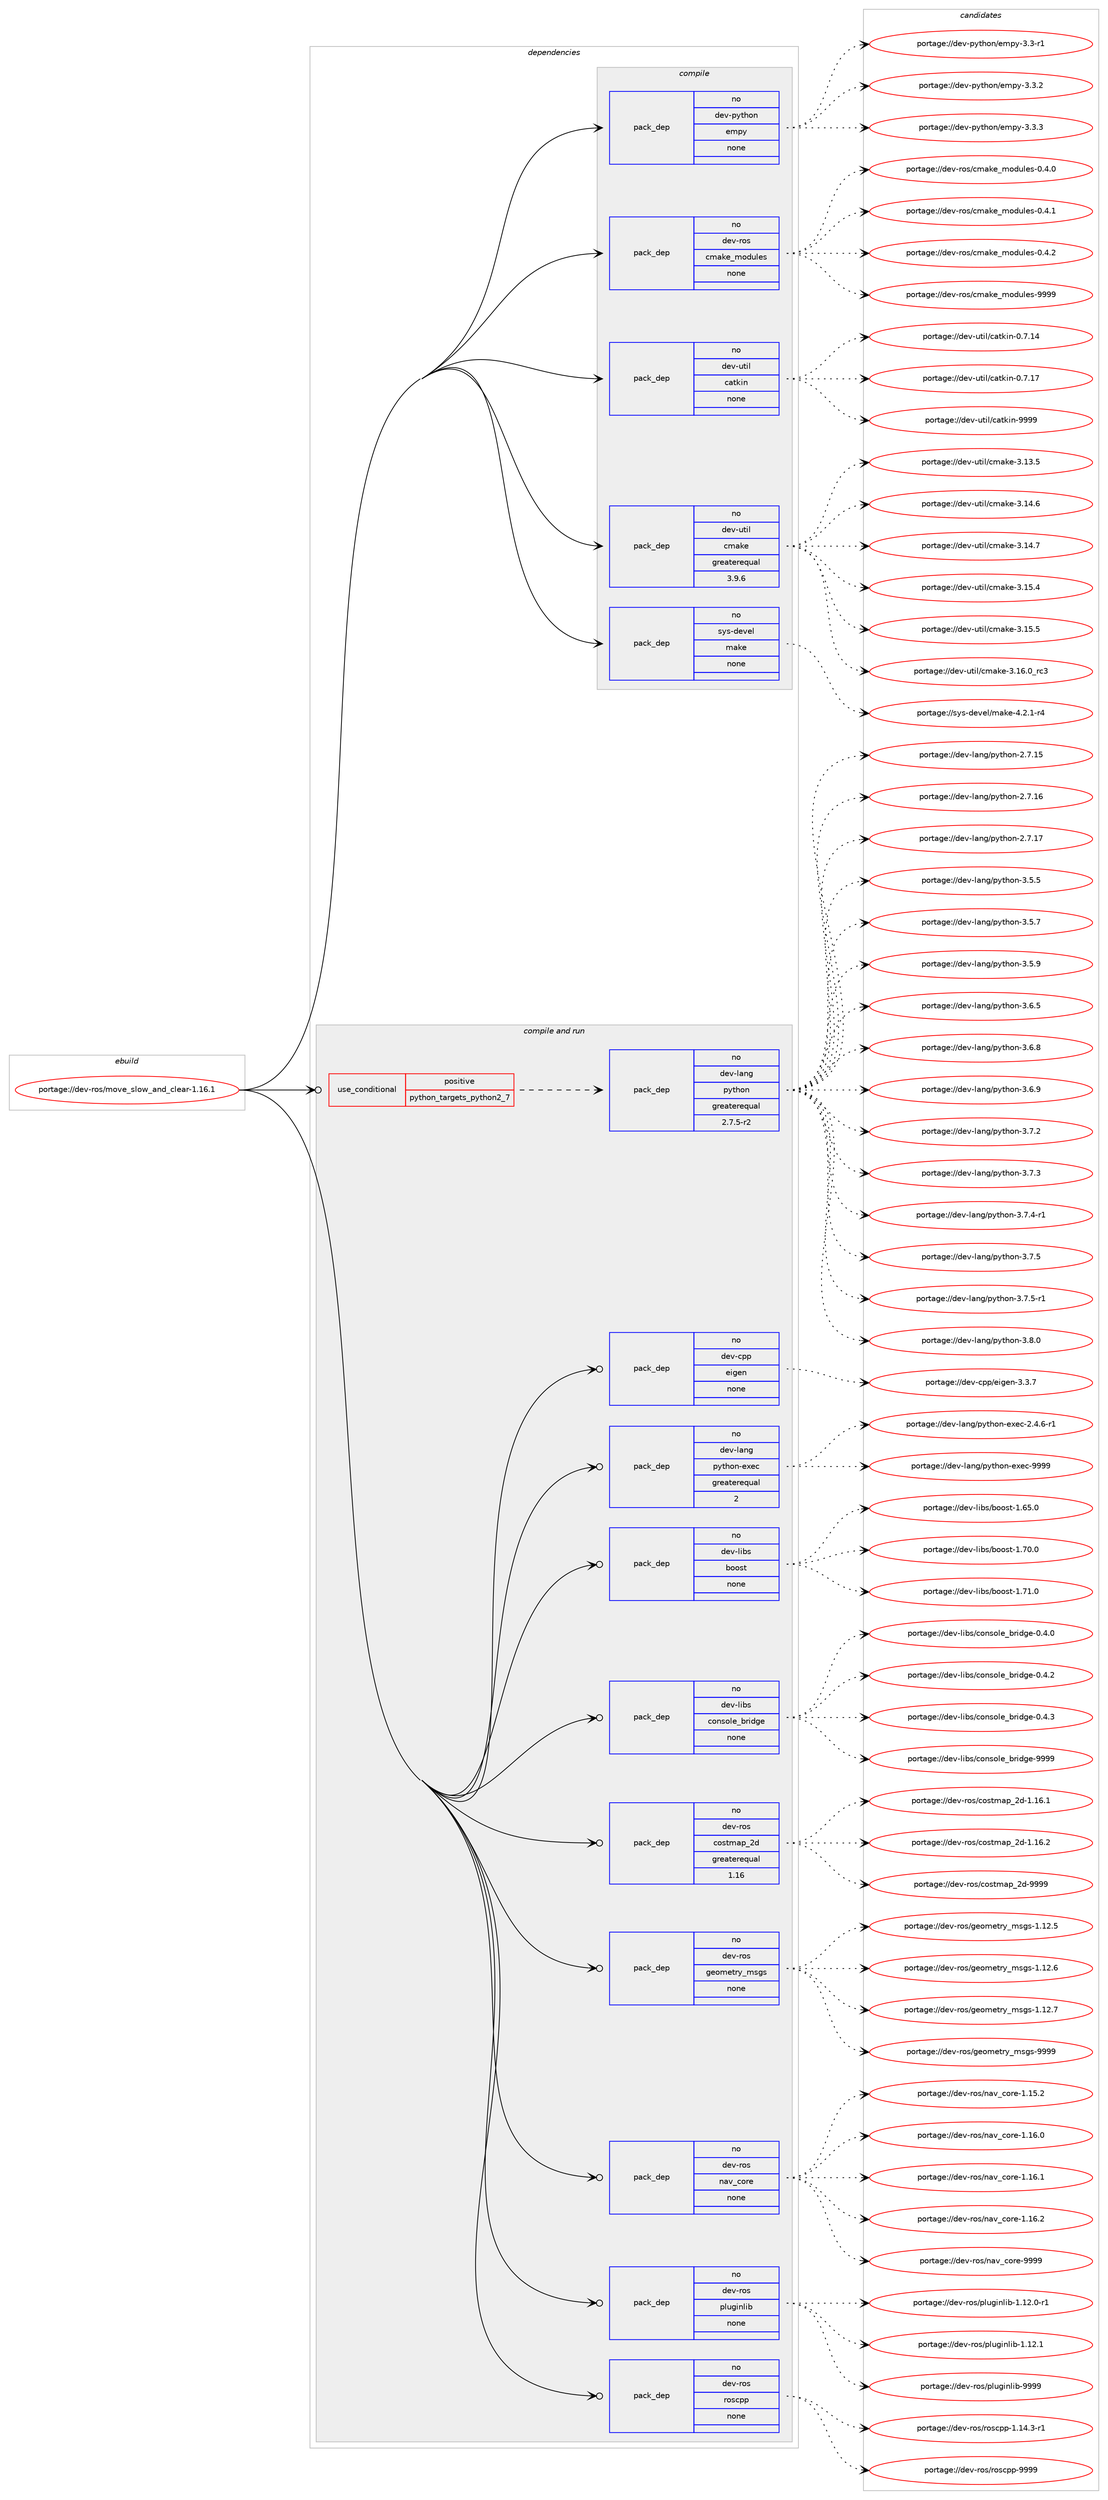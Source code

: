 digraph prolog {

# *************
# Graph options
# *************

newrank=true;
concentrate=true;
compound=true;
graph [rankdir=LR,fontname=Helvetica,fontsize=10,ranksep=1.5];#, ranksep=2.5, nodesep=0.2];
edge  [arrowhead=vee];
node  [fontname=Helvetica,fontsize=10];

# **********
# The ebuild
# **********

subgraph cluster_leftcol {
color=gray;
rank=same;
label=<<i>ebuild</i>>;
id [label="portage://dev-ros/move_slow_and_clear-1.16.1", color=red, width=4, href="../dev-ros/move_slow_and_clear-1.16.1.svg"];
}

# ****************
# The dependencies
# ****************

subgraph cluster_midcol {
color=gray;
label=<<i>dependencies</i>>;
subgraph cluster_compile {
fillcolor="#eeeeee";
style=filled;
label=<<i>compile</i>>;
subgraph pack144894 {
dependency191472 [label=<<TABLE BORDER="0" CELLBORDER="1" CELLSPACING="0" CELLPADDING="4" WIDTH="220"><TR><TD ROWSPAN="6" CELLPADDING="30">pack_dep</TD></TR><TR><TD WIDTH="110">no</TD></TR><TR><TD>dev-python</TD></TR><TR><TD>empy</TD></TR><TR><TD>none</TD></TR><TR><TD></TD></TR></TABLE>>, shape=none, color=blue];
}
id:e -> dependency191472:w [weight=20,style="solid",arrowhead="vee"];
subgraph pack144895 {
dependency191473 [label=<<TABLE BORDER="0" CELLBORDER="1" CELLSPACING="0" CELLPADDING="4" WIDTH="220"><TR><TD ROWSPAN="6" CELLPADDING="30">pack_dep</TD></TR><TR><TD WIDTH="110">no</TD></TR><TR><TD>dev-ros</TD></TR><TR><TD>cmake_modules</TD></TR><TR><TD>none</TD></TR><TR><TD></TD></TR></TABLE>>, shape=none, color=blue];
}
id:e -> dependency191473:w [weight=20,style="solid",arrowhead="vee"];
subgraph pack144896 {
dependency191474 [label=<<TABLE BORDER="0" CELLBORDER="1" CELLSPACING="0" CELLPADDING="4" WIDTH="220"><TR><TD ROWSPAN="6" CELLPADDING="30">pack_dep</TD></TR><TR><TD WIDTH="110">no</TD></TR><TR><TD>dev-util</TD></TR><TR><TD>catkin</TD></TR><TR><TD>none</TD></TR><TR><TD></TD></TR></TABLE>>, shape=none, color=blue];
}
id:e -> dependency191474:w [weight=20,style="solid",arrowhead="vee"];
subgraph pack144897 {
dependency191475 [label=<<TABLE BORDER="0" CELLBORDER="1" CELLSPACING="0" CELLPADDING="4" WIDTH="220"><TR><TD ROWSPAN="6" CELLPADDING="30">pack_dep</TD></TR><TR><TD WIDTH="110">no</TD></TR><TR><TD>dev-util</TD></TR><TR><TD>cmake</TD></TR><TR><TD>greaterequal</TD></TR><TR><TD>3.9.6</TD></TR></TABLE>>, shape=none, color=blue];
}
id:e -> dependency191475:w [weight=20,style="solid",arrowhead="vee"];
subgraph pack144898 {
dependency191476 [label=<<TABLE BORDER="0" CELLBORDER="1" CELLSPACING="0" CELLPADDING="4" WIDTH="220"><TR><TD ROWSPAN="6" CELLPADDING="30">pack_dep</TD></TR><TR><TD WIDTH="110">no</TD></TR><TR><TD>sys-devel</TD></TR><TR><TD>make</TD></TR><TR><TD>none</TD></TR><TR><TD></TD></TR></TABLE>>, shape=none, color=blue];
}
id:e -> dependency191476:w [weight=20,style="solid",arrowhead="vee"];
}
subgraph cluster_compileandrun {
fillcolor="#eeeeee";
style=filled;
label=<<i>compile and run</i>>;
subgraph cond43150 {
dependency191477 [label=<<TABLE BORDER="0" CELLBORDER="1" CELLSPACING="0" CELLPADDING="4"><TR><TD ROWSPAN="3" CELLPADDING="10">use_conditional</TD></TR><TR><TD>positive</TD></TR><TR><TD>python_targets_python2_7</TD></TR></TABLE>>, shape=none, color=red];
subgraph pack144899 {
dependency191478 [label=<<TABLE BORDER="0" CELLBORDER="1" CELLSPACING="0" CELLPADDING="4" WIDTH="220"><TR><TD ROWSPAN="6" CELLPADDING="30">pack_dep</TD></TR><TR><TD WIDTH="110">no</TD></TR><TR><TD>dev-lang</TD></TR><TR><TD>python</TD></TR><TR><TD>greaterequal</TD></TR><TR><TD>2.7.5-r2</TD></TR></TABLE>>, shape=none, color=blue];
}
dependency191477:e -> dependency191478:w [weight=20,style="dashed",arrowhead="vee"];
}
id:e -> dependency191477:w [weight=20,style="solid",arrowhead="odotvee"];
subgraph pack144900 {
dependency191479 [label=<<TABLE BORDER="0" CELLBORDER="1" CELLSPACING="0" CELLPADDING="4" WIDTH="220"><TR><TD ROWSPAN="6" CELLPADDING="30">pack_dep</TD></TR><TR><TD WIDTH="110">no</TD></TR><TR><TD>dev-cpp</TD></TR><TR><TD>eigen</TD></TR><TR><TD>none</TD></TR><TR><TD></TD></TR></TABLE>>, shape=none, color=blue];
}
id:e -> dependency191479:w [weight=20,style="solid",arrowhead="odotvee"];
subgraph pack144901 {
dependency191480 [label=<<TABLE BORDER="0" CELLBORDER="1" CELLSPACING="0" CELLPADDING="4" WIDTH="220"><TR><TD ROWSPAN="6" CELLPADDING="30">pack_dep</TD></TR><TR><TD WIDTH="110">no</TD></TR><TR><TD>dev-lang</TD></TR><TR><TD>python-exec</TD></TR><TR><TD>greaterequal</TD></TR><TR><TD>2</TD></TR></TABLE>>, shape=none, color=blue];
}
id:e -> dependency191480:w [weight=20,style="solid",arrowhead="odotvee"];
subgraph pack144902 {
dependency191481 [label=<<TABLE BORDER="0" CELLBORDER="1" CELLSPACING="0" CELLPADDING="4" WIDTH="220"><TR><TD ROWSPAN="6" CELLPADDING="30">pack_dep</TD></TR><TR><TD WIDTH="110">no</TD></TR><TR><TD>dev-libs</TD></TR><TR><TD>boost</TD></TR><TR><TD>none</TD></TR><TR><TD></TD></TR></TABLE>>, shape=none, color=blue];
}
id:e -> dependency191481:w [weight=20,style="solid",arrowhead="odotvee"];
subgraph pack144903 {
dependency191482 [label=<<TABLE BORDER="0" CELLBORDER="1" CELLSPACING="0" CELLPADDING="4" WIDTH="220"><TR><TD ROWSPAN="6" CELLPADDING="30">pack_dep</TD></TR><TR><TD WIDTH="110">no</TD></TR><TR><TD>dev-libs</TD></TR><TR><TD>console_bridge</TD></TR><TR><TD>none</TD></TR><TR><TD></TD></TR></TABLE>>, shape=none, color=blue];
}
id:e -> dependency191482:w [weight=20,style="solid",arrowhead="odotvee"];
subgraph pack144904 {
dependency191483 [label=<<TABLE BORDER="0" CELLBORDER="1" CELLSPACING="0" CELLPADDING="4" WIDTH="220"><TR><TD ROWSPAN="6" CELLPADDING="30">pack_dep</TD></TR><TR><TD WIDTH="110">no</TD></TR><TR><TD>dev-ros</TD></TR><TR><TD>costmap_2d</TD></TR><TR><TD>greaterequal</TD></TR><TR><TD>1.16</TD></TR></TABLE>>, shape=none, color=blue];
}
id:e -> dependency191483:w [weight=20,style="solid",arrowhead="odotvee"];
subgraph pack144905 {
dependency191484 [label=<<TABLE BORDER="0" CELLBORDER="1" CELLSPACING="0" CELLPADDING="4" WIDTH="220"><TR><TD ROWSPAN="6" CELLPADDING="30">pack_dep</TD></TR><TR><TD WIDTH="110">no</TD></TR><TR><TD>dev-ros</TD></TR><TR><TD>geometry_msgs</TD></TR><TR><TD>none</TD></TR><TR><TD></TD></TR></TABLE>>, shape=none, color=blue];
}
id:e -> dependency191484:w [weight=20,style="solid",arrowhead="odotvee"];
subgraph pack144906 {
dependency191485 [label=<<TABLE BORDER="0" CELLBORDER="1" CELLSPACING="0" CELLPADDING="4" WIDTH="220"><TR><TD ROWSPAN="6" CELLPADDING="30">pack_dep</TD></TR><TR><TD WIDTH="110">no</TD></TR><TR><TD>dev-ros</TD></TR><TR><TD>nav_core</TD></TR><TR><TD>none</TD></TR><TR><TD></TD></TR></TABLE>>, shape=none, color=blue];
}
id:e -> dependency191485:w [weight=20,style="solid",arrowhead="odotvee"];
subgraph pack144907 {
dependency191486 [label=<<TABLE BORDER="0" CELLBORDER="1" CELLSPACING="0" CELLPADDING="4" WIDTH="220"><TR><TD ROWSPAN="6" CELLPADDING="30">pack_dep</TD></TR><TR><TD WIDTH="110">no</TD></TR><TR><TD>dev-ros</TD></TR><TR><TD>pluginlib</TD></TR><TR><TD>none</TD></TR><TR><TD></TD></TR></TABLE>>, shape=none, color=blue];
}
id:e -> dependency191486:w [weight=20,style="solid",arrowhead="odotvee"];
subgraph pack144908 {
dependency191487 [label=<<TABLE BORDER="0" CELLBORDER="1" CELLSPACING="0" CELLPADDING="4" WIDTH="220"><TR><TD ROWSPAN="6" CELLPADDING="30">pack_dep</TD></TR><TR><TD WIDTH="110">no</TD></TR><TR><TD>dev-ros</TD></TR><TR><TD>roscpp</TD></TR><TR><TD>none</TD></TR><TR><TD></TD></TR></TABLE>>, shape=none, color=blue];
}
id:e -> dependency191487:w [weight=20,style="solid",arrowhead="odotvee"];
}
subgraph cluster_run {
fillcolor="#eeeeee";
style=filled;
label=<<i>run</i>>;
}
}

# **************
# The candidates
# **************

subgraph cluster_choices {
rank=same;
color=gray;
label=<<i>candidates</i>>;

subgraph choice144894 {
color=black;
nodesep=1;
choiceportage1001011184511212111610411111047101109112121455146514511449 [label="portage://dev-python/empy-3.3-r1", color=red, width=4,href="../dev-python/empy-3.3-r1.svg"];
choiceportage1001011184511212111610411111047101109112121455146514650 [label="portage://dev-python/empy-3.3.2", color=red, width=4,href="../dev-python/empy-3.3.2.svg"];
choiceportage1001011184511212111610411111047101109112121455146514651 [label="portage://dev-python/empy-3.3.3", color=red, width=4,href="../dev-python/empy-3.3.3.svg"];
dependency191472:e -> choiceportage1001011184511212111610411111047101109112121455146514511449:w [style=dotted,weight="100"];
dependency191472:e -> choiceportage1001011184511212111610411111047101109112121455146514650:w [style=dotted,weight="100"];
dependency191472:e -> choiceportage1001011184511212111610411111047101109112121455146514651:w [style=dotted,weight="100"];
}
subgraph choice144895 {
color=black;
nodesep=1;
choiceportage1001011184511411111547991099710710195109111100117108101115454846524648 [label="portage://dev-ros/cmake_modules-0.4.0", color=red, width=4,href="../dev-ros/cmake_modules-0.4.0.svg"];
choiceportage1001011184511411111547991099710710195109111100117108101115454846524649 [label="portage://dev-ros/cmake_modules-0.4.1", color=red, width=4,href="../dev-ros/cmake_modules-0.4.1.svg"];
choiceportage1001011184511411111547991099710710195109111100117108101115454846524650 [label="portage://dev-ros/cmake_modules-0.4.2", color=red, width=4,href="../dev-ros/cmake_modules-0.4.2.svg"];
choiceportage10010111845114111115479910997107101951091111001171081011154557575757 [label="portage://dev-ros/cmake_modules-9999", color=red, width=4,href="../dev-ros/cmake_modules-9999.svg"];
dependency191473:e -> choiceportage1001011184511411111547991099710710195109111100117108101115454846524648:w [style=dotted,weight="100"];
dependency191473:e -> choiceportage1001011184511411111547991099710710195109111100117108101115454846524649:w [style=dotted,weight="100"];
dependency191473:e -> choiceportage1001011184511411111547991099710710195109111100117108101115454846524650:w [style=dotted,weight="100"];
dependency191473:e -> choiceportage10010111845114111115479910997107101951091111001171081011154557575757:w [style=dotted,weight="100"];
}
subgraph choice144896 {
color=black;
nodesep=1;
choiceportage1001011184511711610510847999711610710511045484655464952 [label="portage://dev-util/catkin-0.7.14", color=red, width=4,href="../dev-util/catkin-0.7.14.svg"];
choiceportage1001011184511711610510847999711610710511045484655464955 [label="portage://dev-util/catkin-0.7.17", color=red, width=4,href="../dev-util/catkin-0.7.17.svg"];
choiceportage100101118451171161051084799971161071051104557575757 [label="portage://dev-util/catkin-9999", color=red, width=4,href="../dev-util/catkin-9999.svg"];
dependency191474:e -> choiceportage1001011184511711610510847999711610710511045484655464952:w [style=dotted,weight="100"];
dependency191474:e -> choiceportage1001011184511711610510847999711610710511045484655464955:w [style=dotted,weight="100"];
dependency191474:e -> choiceportage100101118451171161051084799971161071051104557575757:w [style=dotted,weight="100"];
}
subgraph choice144897 {
color=black;
nodesep=1;
choiceportage1001011184511711610510847991099710710145514649514653 [label="portage://dev-util/cmake-3.13.5", color=red, width=4,href="../dev-util/cmake-3.13.5.svg"];
choiceportage1001011184511711610510847991099710710145514649524654 [label="portage://dev-util/cmake-3.14.6", color=red, width=4,href="../dev-util/cmake-3.14.6.svg"];
choiceportage1001011184511711610510847991099710710145514649524655 [label="portage://dev-util/cmake-3.14.7", color=red, width=4,href="../dev-util/cmake-3.14.7.svg"];
choiceportage1001011184511711610510847991099710710145514649534652 [label="portage://dev-util/cmake-3.15.4", color=red, width=4,href="../dev-util/cmake-3.15.4.svg"];
choiceportage1001011184511711610510847991099710710145514649534653 [label="portage://dev-util/cmake-3.15.5", color=red, width=4,href="../dev-util/cmake-3.15.5.svg"];
choiceportage1001011184511711610510847991099710710145514649544648951149951 [label="portage://dev-util/cmake-3.16.0_rc3", color=red, width=4,href="../dev-util/cmake-3.16.0_rc3.svg"];
dependency191475:e -> choiceportage1001011184511711610510847991099710710145514649514653:w [style=dotted,weight="100"];
dependency191475:e -> choiceportage1001011184511711610510847991099710710145514649524654:w [style=dotted,weight="100"];
dependency191475:e -> choiceportage1001011184511711610510847991099710710145514649524655:w [style=dotted,weight="100"];
dependency191475:e -> choiceportage1001011184511711610510847991099710710145514649534652:w [style=dotted,weight="100"];
dependency191475:e -> choiceportage1001011184511711610510847991099710710145514649534653:w [style=dotted,weight="100"];
dependency191475:e -> choiceportage1001011184511711610510847991099710710145514649544648951149951:w [style=dotted,weight="100"];
}
subgraph choice144898 {
color=black;
nodesep=1;
choiceportage1151211154510010111810110847109971071014552465046494511452 [label="portage://sys-devel/make-4.2.1-r4", color=red, width=4,href="../sys-devel/make-4.2.1-r4.svg"];
dependency191476:e -> choiceportage1151211154510010111810110847109971071014552465046494511452:w [style=dotted,weight="100"];
}
subgraph choice144899 {
color=black;
nodesep=1;
choiceportage10010111845108971101034711212111610411111045504655464953 [label="portage://dev-lang/python-2.7.15", color=red, width=4,href="../dev-lang/python-2.7.15.svg"];
choiceportage10010111845108971101034711212111610411111045504655464954 [label="portage://dev-lang/python-2.7.16", color=red, width=4,href="../dev-lang/python-2.7.16.svg"];
choiceportage10010111845108971101034711212111610411111045504655464955 [label="portage://dev-lang/python-2.7.17", color=red, width=4,href="../dev-lang/python-2.7.17.svg"];
choiceportage100101118451089711010347112121116104111110455146534653 [label="portage://dev-lang/python-3.5.5", color=red, width=4,href="../dev-lang/python-3.5.5.svg"];
choiceportage100101118451089711010347112121116104111110455146534655 [label="portage://dev-lang/python-3.5.7", color=red, width=4,href="../dev-lang/python-3.5.7.svg"];
choiceportage100101118451089711010347112121116104111110455146534657 [label="portage://dev-lang/python-3.5.9", color=red, width=4,href="../dev-lang/python-3.5.9.svg"];
choiceportage100101118451089711010347112121116104111110455146544653 [label="portage://dev-lang/python-3.6.5", color=red, width=4,href="../dev-lang/python-3.6.5.svg"];
choiceportage100101118451089711010347112121116104111110455146544656 [label="portage://dev-lang/python-3.6.8", color=red, width=4,href="../dev-lang/python-3.6.8.svg"];
choiceportage100101118451089711010347112121116104111110455146544657 [label="portage://dev-lang/python-3.6.9", color=red, width=4,href="../dev-lang/python-3.6.9.svg"];
choiceportage100101118451089711010347112121116104111110455146554650 [label="portage://dev-lang/python-3.7.2", color=red, width=4,href="../dev-lang/python-3.7.2.svg"];
choiceportage100101118451089711010347112121116104111110455146554651 [label="portage://dev-lang/python-3.7.3", color=red, width=4,href="../dev-lang/python-3.7.3.svg"];
choiceportage1001011184510897110103471121211161041111104551465546524511449 [label="portage://dev-lang/python-3.7.4-r1", color=red, width=4,href="../dev-lang/python-3.7.4-r1.svg"];
choiceportage100101118451089711010347112121116104111110455146554653 [label="portage://dev-lang/python-3.7.5", color=red, width=4,href="../dev-lang/python-3.7.5.svg"];
choiceportage1001011184510897110103471121211161041111104551465546534511449 [label="portage://dev-lang/python-3.7.5-r1", color=red, width=4,href="../dev-lang/python-3.7.5-r1.svg"];
choiceportage100101118451089711010347112121116104111110455146564648 [label="portage://dev-lang/python-3.8.0", color=red, width=4,href="../dev-lang/python-3.8.0.svg"];
dependency191478:e -> choiceportage10010111845108971101034711212111610411111045504655464953:w [style=dotted,weight="100"];
dependency191478:e -> choiceportage10010111845108971101034711212111610411111045504655464954:w [style=dotted,weight="100"];
dependency191478:e -> choiceportage10010111845108971101034711212111610411111045504655464955:w [style=dotted,weight="100"];
dependency191478:e -> choiceportage100101118451089711010347112121116104111110455146534653:w [style=dotted,weight="100"];
dependency191478:e -> choiceportage100101118451089711010347112121116104111110455146534655:w [style=dotted,weight="100"];
dependency191478:e -> choiceportage100101118451089711010347112121116104111110455146534657:w [style=dotted,weight="100"];
dependency191478:e -> choiceportage100101118451089711010347112121116104111110455146544653:w [style=dotted,weight="100"];
dependency191478:e -> choiceportage100101118451089711010347112121116104111110455146544656:w [style=dotted,weight="100"];
dependency191478:e -> choiceportage100101118451089711010347112121116104111110455146544657:w [style=dotted,weight="100"];
dependency191478:e -> choiceportage100101118451089711010347112121116104111110455146554650:w [style=dotted,weight="100"];
dependency191478:e -> choiceportage100101118451089711010347112121116104111110455146554651:w [style=dotted,weight="100"];
dependency191478:e -> choiceportage1001011184510897110103471121211161041111104551465546524511449:w [style=dotted,weight="100"];
dependency191478:e -> choiceportage100101118451089711010347112121116104111110455146554653:w [style=dotted,weight="100"];
dependency191478:e -> choiceportage1001011184510897110103471121211161041111104551465546534511449:w [style=dotted,weight="100"];
dependency191478:e -> choiceportage100101118451089711010347112121116104111110455146564648:w [style=dotted,weight="100"];
}
subgraph choice144900 {
color=black;
nodesep=1;
choiceportage100101118459911211247101105103101110455146514655 [label="portage://dev-cpp/eigen-3.3.7", color=red, width=4,href="../dev-cpp/eigen-3.3.7.svg"];
dependency191479:e -> choiceportage100101118459911211247101105103101110455146514655:w [style=dotted,weight="100"];
}
subgraph choice144901 {
color=black;
nodesep=1;
choiceportage10010111845108971101034711212111610411111045101120101994550465246544511449 [label="portage://dev-lang/python-exec-2.4.6-r1", color=red, width=4,href="../dev-lang/python-exec-2.4.6-r1.svg"];
choiceportage10010111845108971101034711212111610411111045101120101994557575757 [label="portage://dev-lang/python-exec-9999", color=red, width=4,href="../dev-lang/python-exec-9999.svg"];
dependency191480:e -> choiceportage10010111845108971101034711212111610411111045101120101994550465246544511449:w [style=dotted,weight="100"];
dependency191480:e -> choiceportage10010111845108971101034711212111610411111045101120101994557575757:w [style=dotted,weight="100"];
}
subgraph choice144902 {
color=black;
nodesep=1;
choiceportage1001011184510810598115479811111111511645494654534648 [label="portage://dev-libs/boost-1.65.0", color=red, width=4,href="../dev-libs/boost-1.65.0.svg"];
choiceportage1001011184510810598115479811111111511645494655484648 [label="portage://dev-libs/boost-1.70.0", color=red, width=4,href="../dev-libs/boost-1.70.0.svg"];
choiceportage1001011184510810598115479811111111511645494655494648 [label="portage://dev-libs/boost-1.71.0", color=red, width=4,href="../dev-libs/boost-1.71.0.svg"];
dependency191481:e -> choiceportage1001011184510810598115479811111111511645494654534648:w [style=dotted,weight="100"];
dependency191481:e -> choiceportage1001011184510810598115479811111111511645494655484648:w [style=dotted,weight="100"];
dependency191481:e -> choiceportage1001011184510810598115479811111111511645494655494648:w [style=dotted,weight="100"];
}
subgraph choice144903 {
color=black;
nodesep=1;
choiceportage100101118451081059811547991111101151111081019598114105100103101454846524648 [label="portage://dev-libs/console_bridge-0.4.0", color=red, width=4,href="../dev-libs/console_bridge-0.4.0.svg"];
choiceportage100101118451081059811547991111101151111081019598114105100103101454846524650 [label="portage://dev-libs/console_bridge-0.4.2", color=red, width=4,href="../dev-libs/console_bridge-0.4.2.svg"];
choiceportage100101118451081059811547991111101151111081019598114105100103101454846524651 [label="portage://dev-libs/console_bridge-0.4.3", color=red, width=4,href="../dev-libs/console_bridge-0.4.3.svg"];
choiceportage1001011184510810598115479911111011511110810195981141051001031014557575757 [label="portage://dev-libs/console_bridge-9999", color=red, width=4,href="../dev-libs/console_bridge-9999.svg"];
dependency191482:e -> choiceportage100101118451081059811547991111101151111081019598114105100103101454846524648:w [style=dotted,weight="100"];
dependency191482:e -> choiceportage100101118451081059811547991111101151111081019598114105100103101454846524650:w [style=dotted,weight="100"];
dependency191482:e -> choiceportage100101118451081059811547991111101151111081019598114105100103101454846524651:w [style=dotted,weight="100"];
dependency191482:e -> choiceportage1001011184510810598115479911111011511110810195981141051001031014557575757:w [style=dotted,weight="100"];
}
subgraph choice144904 {
color=black;
nodesep=1;
choiceportage10010111845114111115479911111511610997112955010045494649544649 [label="portage://dev-ros/costmap_2d-1.16.1", color=red, width=4,href="../dev-ros/costmap_2d-1.16.1.svg"];
choiceportage10010111845114111115479911111511610997112955010045494649544650 [label="portage://dev-ros/costmap_2d-1.16.2", color=red, width=4,href="../dev-ros/costmap_2d-1.16.2.svg"];
choiceportage1001011184511411111547991111151161099711295501004557575757 [label="portage://dev-ros/costmap_2d-9999", color=red, width=4,href="../dev-ros/costmap_2d-9999.svg"];
dependency191483:e -> choiceportage10010111845114111115479911111511610997112955010045494649544649:w [style=dotted,weight="100"];
dependency191483:e -> choiceportage10010111845114111115479911111511610997112955010045494649544650:w [style=dotted,weight="100"];
dependency191483:e -> choiceportage1001011184511411111547991111151161099711295501004557575757:w [style=dotted,weight="100"];
}
subgraph choice144905 {
color=black;
nodesep=1;
choiceportage10010111845114111115471031011111091011161141219510911510311545494649504653 [label="portage://dev-ros/geometry_msgs-1.12.5", color=red, width=4,href="../dev-ros/geometry_msgs-1.12.5.svg"];
choiceportage10010111845114111115471031011111091011161141219510911510311545494649504654 [label="portage://dev-ros/geometry_msgs-1.12.6", color=red, width=4,href="../dev-ros/geometry_msgs-1.12.6.svg"];
choiceportage10010111845114111115471031011111091011161141219510911510311545494649504655 [label="portage://dev-ros/geometry_msgs-1.12.7", color=red, width=4,href="../dev-ros/geometry_msgs-1.12.7.svg"];
choiceportage1001011184511411111547103101111109101116114121951091151031154557575757 [label="portage://dev-ros/geometry_msgs-9999", color=red, width=4,href="../dev-ros/geometry_msgs-9999.svg"];
dependency191484:e -> choiceportage10010111845114111115471031011111091011161141219510911510311545494649504653:w [style=dotted,weight="100"];
dependency191484:e -> choiceportage10010111845114111115471031011111091011161141219510911510311545494649504654:w [style=dotted,weight="100"];
dependency191484:e -> choiceportage10010111845114111115471031011111091011161141219510911510311545494649504655:w [style=dotted,weight="100"];
dependency191484:e -> choiceportage1001011184511411111547103101111109101116114121951091151031154557575757:w [style=dotted,weight="100"];
}
subgraph choice144906 {
color=black;
nodesep=1;
choiceportage100101118451141111154711097118959911111410145494649534650 [label="portage://dev-ros/nav_core-1.15.2", color=red, width=4,href="../dev-ros/nav_core-1.15.2.svg"];
choiceportage100101118451141111154711097118959911111410145494649544648 [label="portage://dev-ros/nav_core-1.16.0", color=red, width=4,href="../dev-ros/nav_core-1.16.0.svg"];
choiceportage100101118451141111154711097118959911111410145494649544649 [label="portage://dev-ros/nav_core-1.16.1", color=red, width=4,href="../dev-ros/nav_core-1.16.1.svg"];
choiceportage100101118451141111154711097118959911111410145494649544650 [label="portage://dev-ros/nav_core-1.16.2", color=red, width=4,href="../dev-ros/nav_core-1.16.2.svg"];
choiceportage10010111845114111115471109711895991111141014557575757 [label="portage://dev-ros/nav_core-9999", color=red, width=4,href="../dev-ros/nav_core-9999.svg"];
dependency191485:e -> choiceportage100101118451141111154711097118959911111410145494649534650:w [style=dotted,weight="100"];
dependency191485:e -> choiceportage100101118451141111154711097118959911111410145494649544648:w [style=dotted,weight="100"];
dependency191485:e -> choiceportage100101118451141111154711097118959911111410145494649544649:w [style=dotted,weight="100"];
dependency191485:e -> choiceportage100101118451141111154711097118959911111410145494649544650:w [style=dotted,weight="100"];
dependency191485:e -> choiceportage10010111845114111115471109711895991111141014557575757:w [style=dotted,weight="100"];
}
subgraph choice144907 {
color=black;
nodesep=1;
choiceportage100101118451141111154711210811710310511010810598454946495046484511449 [label="portage://dev-ros/pluginlib-1.12.0-r1", color=red, width=4,href="../dev-ros/pluginlib-1.12.0-r1.svg"];
choiceportage10010111845114111115471121081171031051101081059845494649504649 [label="portage://dev-ros/pluginlib-1.12.1", color=red, width=4,href="../dev-ros/pluginlib-1.12.1.svg"];
choiceportage1001011184511411111547112108117103105110108105984557575757 [label="portage://dev-ros/pluginlib-9999", color=red, width=4,href="../dev-ros/pluginlib-9999.svg"];
dependency191486:e -> choiceportage100101118451141111154711210811710310511010810598454946495046484511449:w [style=dotted,weight="100"];
dependency191486:e -> choiceportage10010111845114111115471121081171031051101081059845494649504649:w [style=dotted,weight="100"];
dependency191486:e -> choiceportage1001011184511411111547112108117103105110108105984557575757:w [style=dotted,weight="100"];
}
subgraph choice144908 {
color=black;
nodesep=1;
choiceportage100101118451141111154711411111599112112454946495246514511449 [label="portage://dev-ros/roscpp-1.14.3-r1", color=red, width=4,href="../dev-ros/roscpp-1.14.3-r1.svg"];
choiceportage1001011184511411111547114111115991121124557575757 [label="portage://dev-ros/roscpp-9999", color=red, width=4,href="../dev-ros/roscpp-9999.svg"];
dependency191487:e -> choiceportage100101118451141111154711411111599112112454946495246514511449:w [style=dotted,weight="100"];
dependency191487:e -> choiceportage1001011184511411111547114111115991121124557575757:w [style=dotted,weight="100"];
}
}

}
